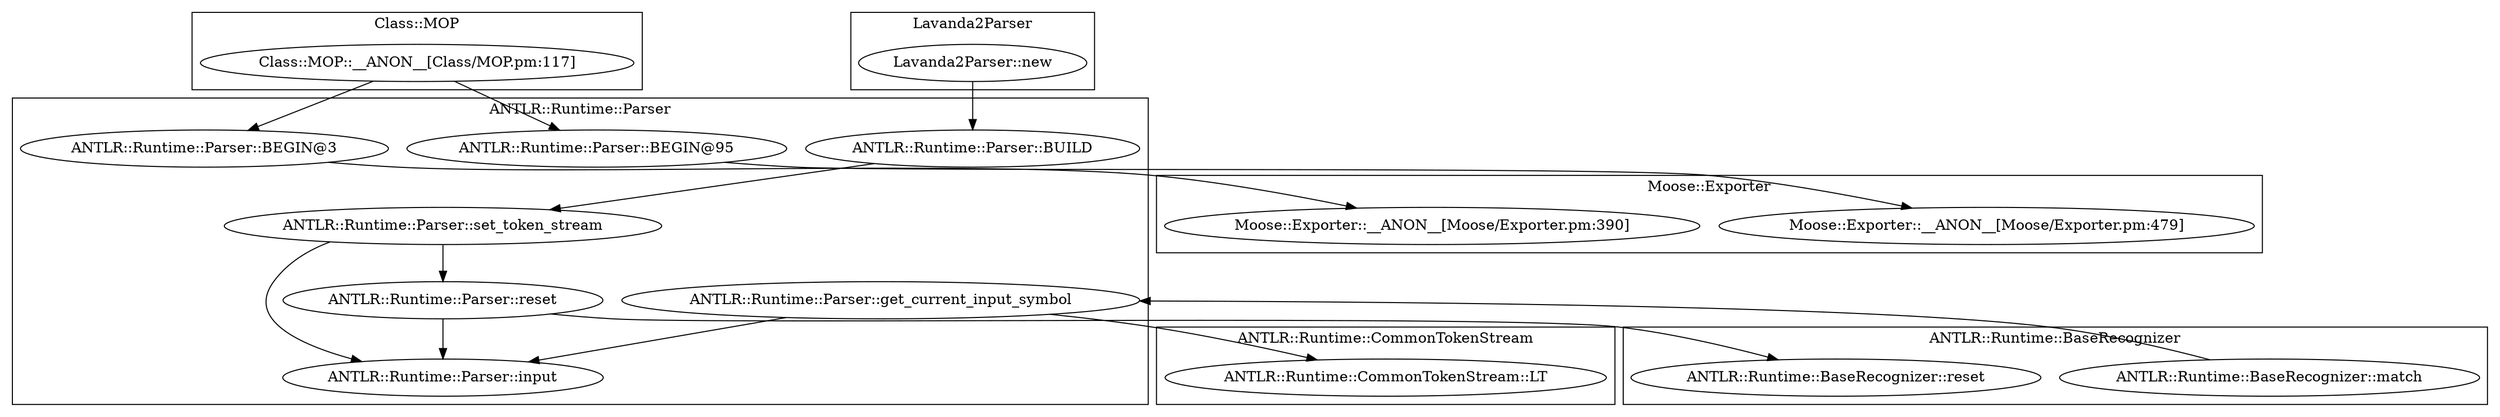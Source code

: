 digraph {
graph [overlap=false]
subgraph cluster_Moose_Exporter {
	label="Moose::Exporter";
	"Moose::Exporter::__ANON__[Moose/Exporter.pm:479]";
	"Moose::Exporter::__ANON__[Moose/Exporter.pm:390]";
}
subgraph cluster_Class_MOP {
	label="Class::MOP";
	"Class::MOP::__ANON__[Class/MOP.pm:117]";
}
subgraph cluster_ANTLR_Runtime_Parser {
	label="ANTLR::Runtime::Parser";
	"ANTLR::Runtime::Parser::BEGIN@3";
	"ANTLR::Runtime::Parser::input";
	"ANTLR::Runtime::Parser::set_token_stream";
	"ANTLR::Runtime::Parser::BEGIN@95";
	"ANTLR::Runtime::Parser::get_current_input_symbol";
	"ANTLR::Runtime::Parser::BUILD";
	"ANTLR::Runtime::Parser::reset";
}
subgraph cluster_ANTLR_Runtime_CommonTokenStream {
	label="ANTLR::Runtime::CommonTokenStream";
	"ANTLR::Runtime::CommonTokenStream::LT";
}
subgraph cluster_ANTLR_Runtime_BaseRecognizer {
	label="ANTLR::Runtime::BaseRecognizer";
	"ANTLR::Runtime::BaseRecognizer::match";
	"ANTLR::Runtime::BaseRecognizer::reset";
}
subgraph cluster_Lavanda2Parser {
	label="Lavanda2Parser";
	"Lavanda2Parser::new";
}
"ANTLR::Runtime::Parser::BEGIN@95" -> "Moose::Exporter::__ANON__[Moose/Exporter.pm:479]";
"ANTLR::Runtime::Parser::get_current_input_symbol" -> "ANTLR::Runtime::Parser::input";
"ANTLR::Runtime::Parser::reset" -> "ANTLR::Runtime::Parser::input";
"ANTLR::Runtime::Parser::set_token_stream" -> "ANTLR::Runtime::Parser::input";
"ANTLR::Runtime::Parser::get_current_input_symbol" -> "ANTLR::Runtime::CommonTokenStream::LT";
"ANTLR::Runtime::BaseRecognizer::match" -> "ANTLR::Runtime::Parser::get_current_input_symbol";
"ANTLR::Runtime::Parser::set_token_stream" -> "ANTLR::Runtime::Parser::reset";
"ANTLR::Runtime::Parser::BUILD" -> "ANTLR::Runtime::Parser::set_token_stream";
"ANTLR::Runtime::Parser::reset" -> "ANTLR::Runtime::BaseRecognizer::reset";
"Lavanda2Parser::new" -> "ANTLR::Runtime::Parser::BUILD";
"ANTLR::Runtime::Parser::BEGIN@3" -> "Moose::Exporter::__ANON__[Moose/Exporter.pm:390]";
"Class::MOP::__ANON__[Class/MOP.pm:117]" -> "ANTLR::Runtime::Parser::BEGIN@3";
"Class::MOP::__ANON__[Class/MOP.pm:117]" -> "ANTLR::Runtime::Parser::BEGIN@95";
}
